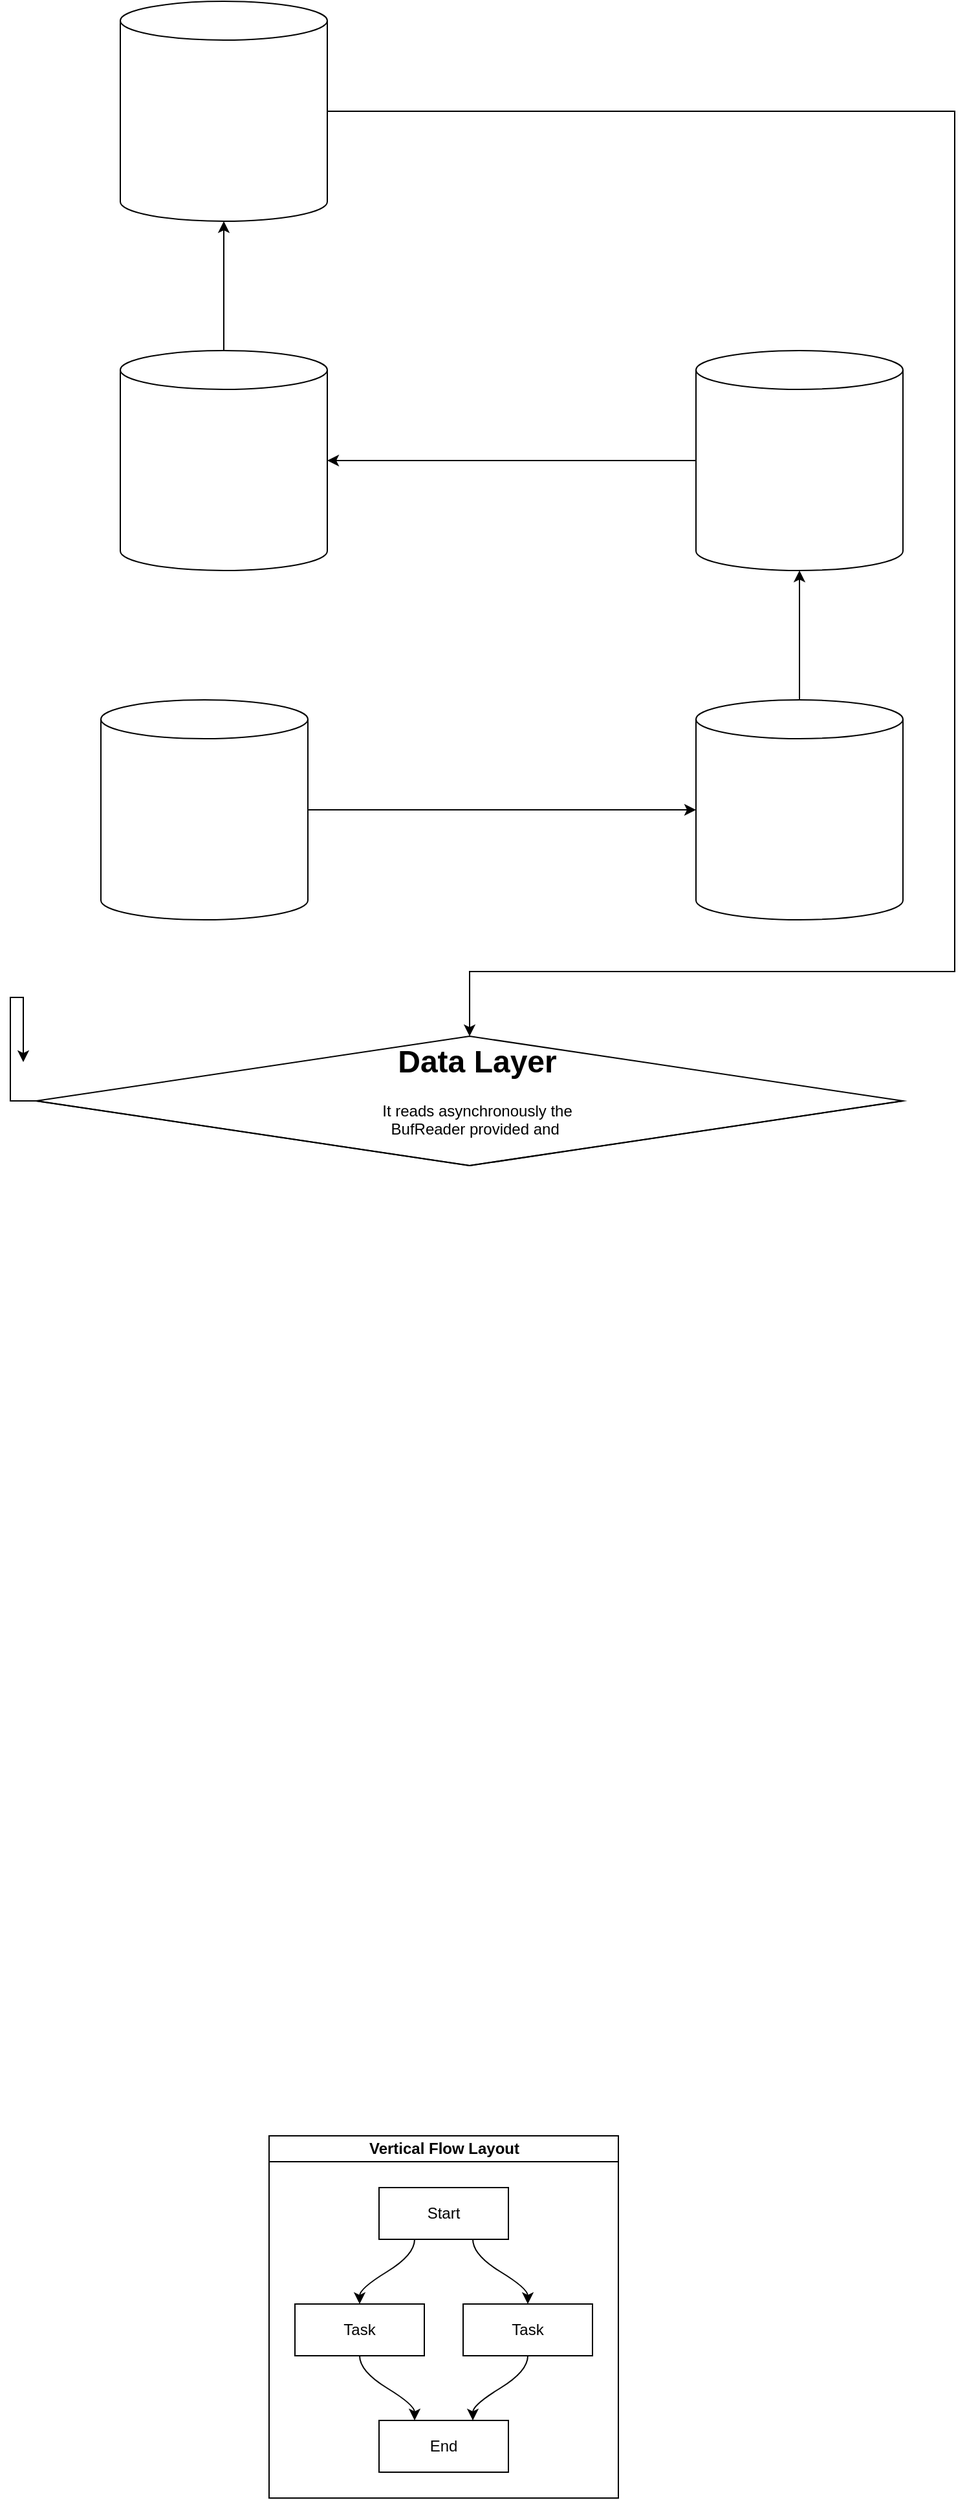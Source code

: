 <mxfile version="14.6.6" type="github">
  <diagram id="r4dBImqF64Q2Rql-agz5" name="Page-1">
    <mxGraphModel dx="1182" dy="764" grid="1" gridSize="10" guides="1" tooltips="1" connect="1" arrows="1" fold="1" page="1" pageScale="1" pageWidth="827" pageHeight="1169" math="0" shadow="0">
      <root>
        <mxCell id="0" />
        <mxCell id="1" parent="0" />
        <mxCell id="bWRY1WSYJybc7Zgqh_eX-29" style="edgeStyle=orthogonalEdgeStyle;rounded=0;orthogonalLoop=1;jettySize=auto;html=1;" edge="1" parent="1" source="bWRY1WSYJybc7Zgqh_eX-8" target="bWRY1WSYJybc7Zgqh_eX-16">
          <mxGeometry relative="1" as="geometry" />
        </mxCell>
        <mxCell id="bWRY1WSYJybc7Zgqh_eX-8" value="" style="shape=cylinder3;whiteSpace=wrap;html=1;boundedLbl=1;backgroundOutline=1;size=15;" vertex="1" parent="1">
          <mxGeometry x="110" y="720" width="160" height="170" as="geometry" />
        </mxCell>
        <mxCell id="bWRY1WSYJybc7Zgqh_eX-30" style="edgeStyle=orthogonalEdgeStyle;rounded=0;orthogonalLoop=1;jettySize=auto;html=1;entryX=0.5;entryY=1;entryDx=0;entryDy=0;entryPerimeter=0;" edge="1" parent="1" source="bWRY1WSYJybc7Zgqh_eX-16" target="bWRY1WSYJybc7Zgqh_eX-17">
          <mxGeometry relative="1" as="geometry" />
        </mxCell>
        <mxCell id="bWRY1WSYJybc7Zgqh_eX-16" value="" style="shape=cylinder3;whiteSpace=wrap;html=1;boundedLbl=1;backgroundOutline=1;size=15;" vertex="1" parent="1">
          <mxGeometry x="570" y="720" width="160" height="170" as="geometry" />
        </mxCell>
        <mxCell id="bWRY1WSYJybc7Zgqh_eX-31" style="edgeStyle=orthogonalEdgeStyle;rounded=0;orthogonalLoop=1;jettySize=auto;html=1;entryX=1;entryY=0.5;entryDx=0;entryDy=0;entryPerimeter=0;" edge="1" parent="1" source="bWRY1WSYJybc7Zgqh_eX-17" target="bWRY1WSYJybc7Zgqh_eX-18">
          <mxGeometry relative="1" as="geometry" />
        </mxCell>
        <mxCell id="bWRY1WSYJybc7Zgqh_eX-17" value="" style="shape=cylinder3;whiteSpace=wrap;html=1;boundedLbl=1;backgroundOutline=1;size=15;" vertex="1" parent="1">
          <mxGeometry x="570" y="450" width="160" height="170" as="geometry" />
        </mxCell>
        <mxCell id="bWRY1WSYJybc7Zgqh_eX-32" style="edgeStyle=orthogonalEdgeStyle;rounded=0;orthogonalLoop=1;jettySize=auto;html=1;entryX=0.5;entryY=1;entryDx=0;entryDy=0;entryPerimeter=0;" edge="1" parent="1" source="bWRY1WSYJybc7Zgqh_eX-18" target="bWRY1WSYJybc7Zgqh_eX-19">
          <mxGeometry relative="1" as="geometry" />
        </mxCell>
        <mxCell id="bWRY1WSYJybc7Zgqh_eX-18" value="" style="shape=cylinder3;whiteSpace=wrap;html=1;boundedLbl=1;backgroundOutline=1;size=15;" vertex="1" parent="1">
          <mxGeometry x="125" y="450" width="160" height="170" as="geometry" />
        </mxCell>
        <mxCell id="bWRY1WSYJybc7Zgqh_eX-35" style="edgeStyle=orthogonalEdgeStyle;rounded=0;orthogonalLoop=1;jettySize=auto;html=1;entryX=0.5;entryY=0;entryDx=0;entryDy=0;entryPerimeter=0;" edge="1" parent="1" source="bWRY1WSYJybc7Zgqh_eX-19" target="bWRY1WSYJybc7Zgqh_eX-33">
          <mxGeometry relative="1" as="geometry">
            <mxPoint x="400" y="920" as="targetPoint" />
            <Array as="points">
              <mxPoint x="770" y="265" />
              <mxPoint x="770" y="930" />
              <mxPoint x="395" y="930" />
            </Array>
          </mxGeometry>
        </mxCell>
        <mxCell id="bWRY1WSYJybc7Zgqh_eX-19" value="" style="shape=cylinder3;whiteSpace=wrap;html=1;boundedLbl=1;backgroundOutline=1;size=15;" vertex="1" parent="1">
          <mxGeometry x="125" y="180" width="160" height="170" as="geometry" />
        </mxCell>
        <mxCell id="bWRY1WSYJybc7Zgqh_eX-20" value="Vertical Flow Layout" style="swimlane;html=1;startSize=20;horizontal=1;childLayout=flowLayout;flowOrientation=north;resizable=0;interRankCellSpacing=50;containerType=tree;" vertex="1" parent="1">
          <mxGeometry x="240" y="1830" width="270" height="280" as="geometry" />
        </mxCell>
        <mxCell id="bWRY1WSYJybc7Zgqh_eX-21" value="Start" style="whiteSpace=wrap;html=1;" vertex="1" parent="bWRY1WSYJybc7Zgqh_eX-20">
          <mxGeometry x="85" y="40" width="100" height="40" as="geometry" />
        </mxCell>
        <mxCell id="bWRY1WSYJybc7Zgqh_eX-22" value="Task" style="whiteSpace=wrap;html=1;" vertex="1" parent="bWRY1WSYJybc7Zgqh_eX-20">
          <mxGeometry x="20" y="130" width="100" height="40" as="geometry" />
        </mxCell>
        <mxCell id="bWRY1WSYJybc7Zgqh_eX-23" value="" style="html=1;curved=1;noEdgeStyle=1;orthogonal=1;" edge="1" parent="bWRY1WSYJybc7Zgqh_eX-20" source="bWRY1WSYJybc7Zgqh_eX-21" target="bWRY1WSYJybc7Zgqh_eX-22">
          <mxGeometry relative="1" as="geometry">
            <Array as="points">
              <mxPoint x="112.5" y="92" />
              <mxPoint x="70" y="118" />
            </Array>
          </mxGeometry>
        </mxCell>
        <mxCell id="bWRY1WSYJybc7Zgqh_eX-24" value="Task" style="whiteSpace=wrap;html=1;" vertex="1" parent="bWRY1WSYJybc7Zgqh_eX-20">
          <mxGeometry x="150" y="130" width="100" height="40" as="geometry" />
        </mxCell>
        <mxCell id="bWRY1WSYJybc7Zgqh_eX-25" value="" style="html=1;curved=1;noEdgeStyle=1;orthogonal=1;" edge="1" parent="bWRY1WSYJybc7Zgqh_eX-20" source="bWRY1WSYJybc7Zgqh_eX-21" target="bWRY1WSYJybc7Zgqh_eX-24">
          <mxGeometry relative="1" as="geometry">
            <Array as="points">
              <mxPoint x="157.5" y="92" />
              <mxPoint x="200" y="118" />
            </Array>
          </mxGeometry>
        </mxCell>
        <mxCell id="bWRY1WSYJybc7Zgqh_eX-26" value="End" style="whiteSpace=wrap;html=1;" vertex="1" parent="bWRY1WSYJybc7Zgqh_eX-20">
          <mxGeometry x="85" y="220" width="100" height="40" as="geometry" />
        </mxCell>
        <mxCell id="bWRY1WSYJybc7Zgqh_eX-27" value="" style="html=1;curved=1;noEdgeStyle=1;orthogonal=1;" edge="1" parent="bWRY1WSYJybc7Zgqh_eX-20" source="bWRY1WSYJybc7Zgqh_eX-22" target="bWRY1WSYJybc7Zgqh_eX-26">
          <mxGeometry relative="1" as="geometry">
            <Array as="points">
              <mxPoint x="70" y="182" />
              <mxPoint x="112.5" y="208" />
            </Array>
          </mxGeometry>
        </mxCell>
        <mxCell id="bWRY1WSYJybc7Zgqh_eX-28" value="" style="html=1;curved=1;noEdgeStyle=1;orthogonal=1;" edge="1" parent="bWRY1WSYJybc7Zgqh_eX-20" source="bWRY1WSYJybc7Zgqh_eX-24" target="bWRY1WSYJybc7Zgqh_eX-26">
          <mxGeometry relative="1" as="geometry">
            <Array as="points">
              <mxPoint x="200" y="182" />
              <mxPoint x="157.5" y="208" />
            </Array>
          </mxGeometry>
        </mxCell>
        <mxCell id="bWRY1WSYJybc7Zgqh_eX-38" style="edgeStyle=orthogonalEdgeStyle;rounded=0;orthogonalLoop=1;jettySize=auto;html=1;" edge="1" parent="1" source="bWRY1WSYJybc7Zgqh_eX-33">
          <mxGeometry relative="1" as="geometry">
            <mxPoint x="50" y="1000" as="targetPoint" />
            <Array as="points">
              <mxPoint x="40" y="1030" />
              <mxPoint x="40" y="950" />
              <mxPoint x="50" y="950" />
            </Array>
          </mxGeometry>
        </mxCell>
        <mxCell id="bWRY1WSYJybc7Zgqh_eX-33" value="" style="whiteSpace=wrap;html=1;shape=mxgraph.basic.isocube;isoAngle=15;" vertex="1" parent="1">
          <mxGeometry x="60" y="980" width="670" height="100" as="geometry" />
        </mxCell>
        <mxCell id="bWRY1WSYJybc7Zgqh_eX-37" value="&lt;h1 style=&quot;text-align: center&quot;&gt;Data Layer&lt;/h1&gt;&lt;div style=&quot;text-align: center&quot;&gt;It reads asynchronously the BufReader provided and&amp;nbsp;&lt;/div&gt;" style="text;html=1;strokeColor=none;fillColor=none;spacing=5;spacingTop=-20;whiteSpace=wrap;overflow=hidden;rounded=0;" vertex="1" parent="1">
          <mxGeometry x="320" y="980" width="160" height="120" as="geometry" />
        </mxCell>
      </root>
    </mxGraphModel>
  </diagram>
</mxfile>
